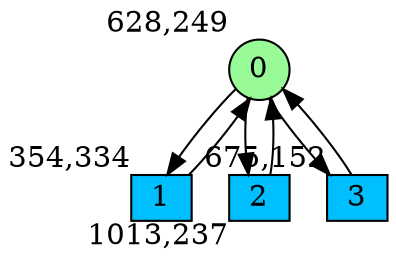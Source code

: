 digraph G {
graph [bgcolor=white]
node [shape=circle, style = filled, fillcolor=white,fixedsize=true, width=0.4, height=0.3 ]
0[xlabel="628,249", pos = "4.28125,1.32813!", fillcolor=palegreen ];
1[xlabel="354,334", pos = "0,0!", fillcolor=deepskyblue, shape=box ];
2[xlabel="1013,237", pos = "10.2969,1.51563!", fillcolor=deepskyblue, shape=box ];
3[xlabel="675,152", pos = "5.01563,2.84375!", fillcolor=deepskyblue, shape=box ];
0->1 ;
0->2 ;
0->3 ;
1->0 ;
2->0 ;
3->0 ;
}
